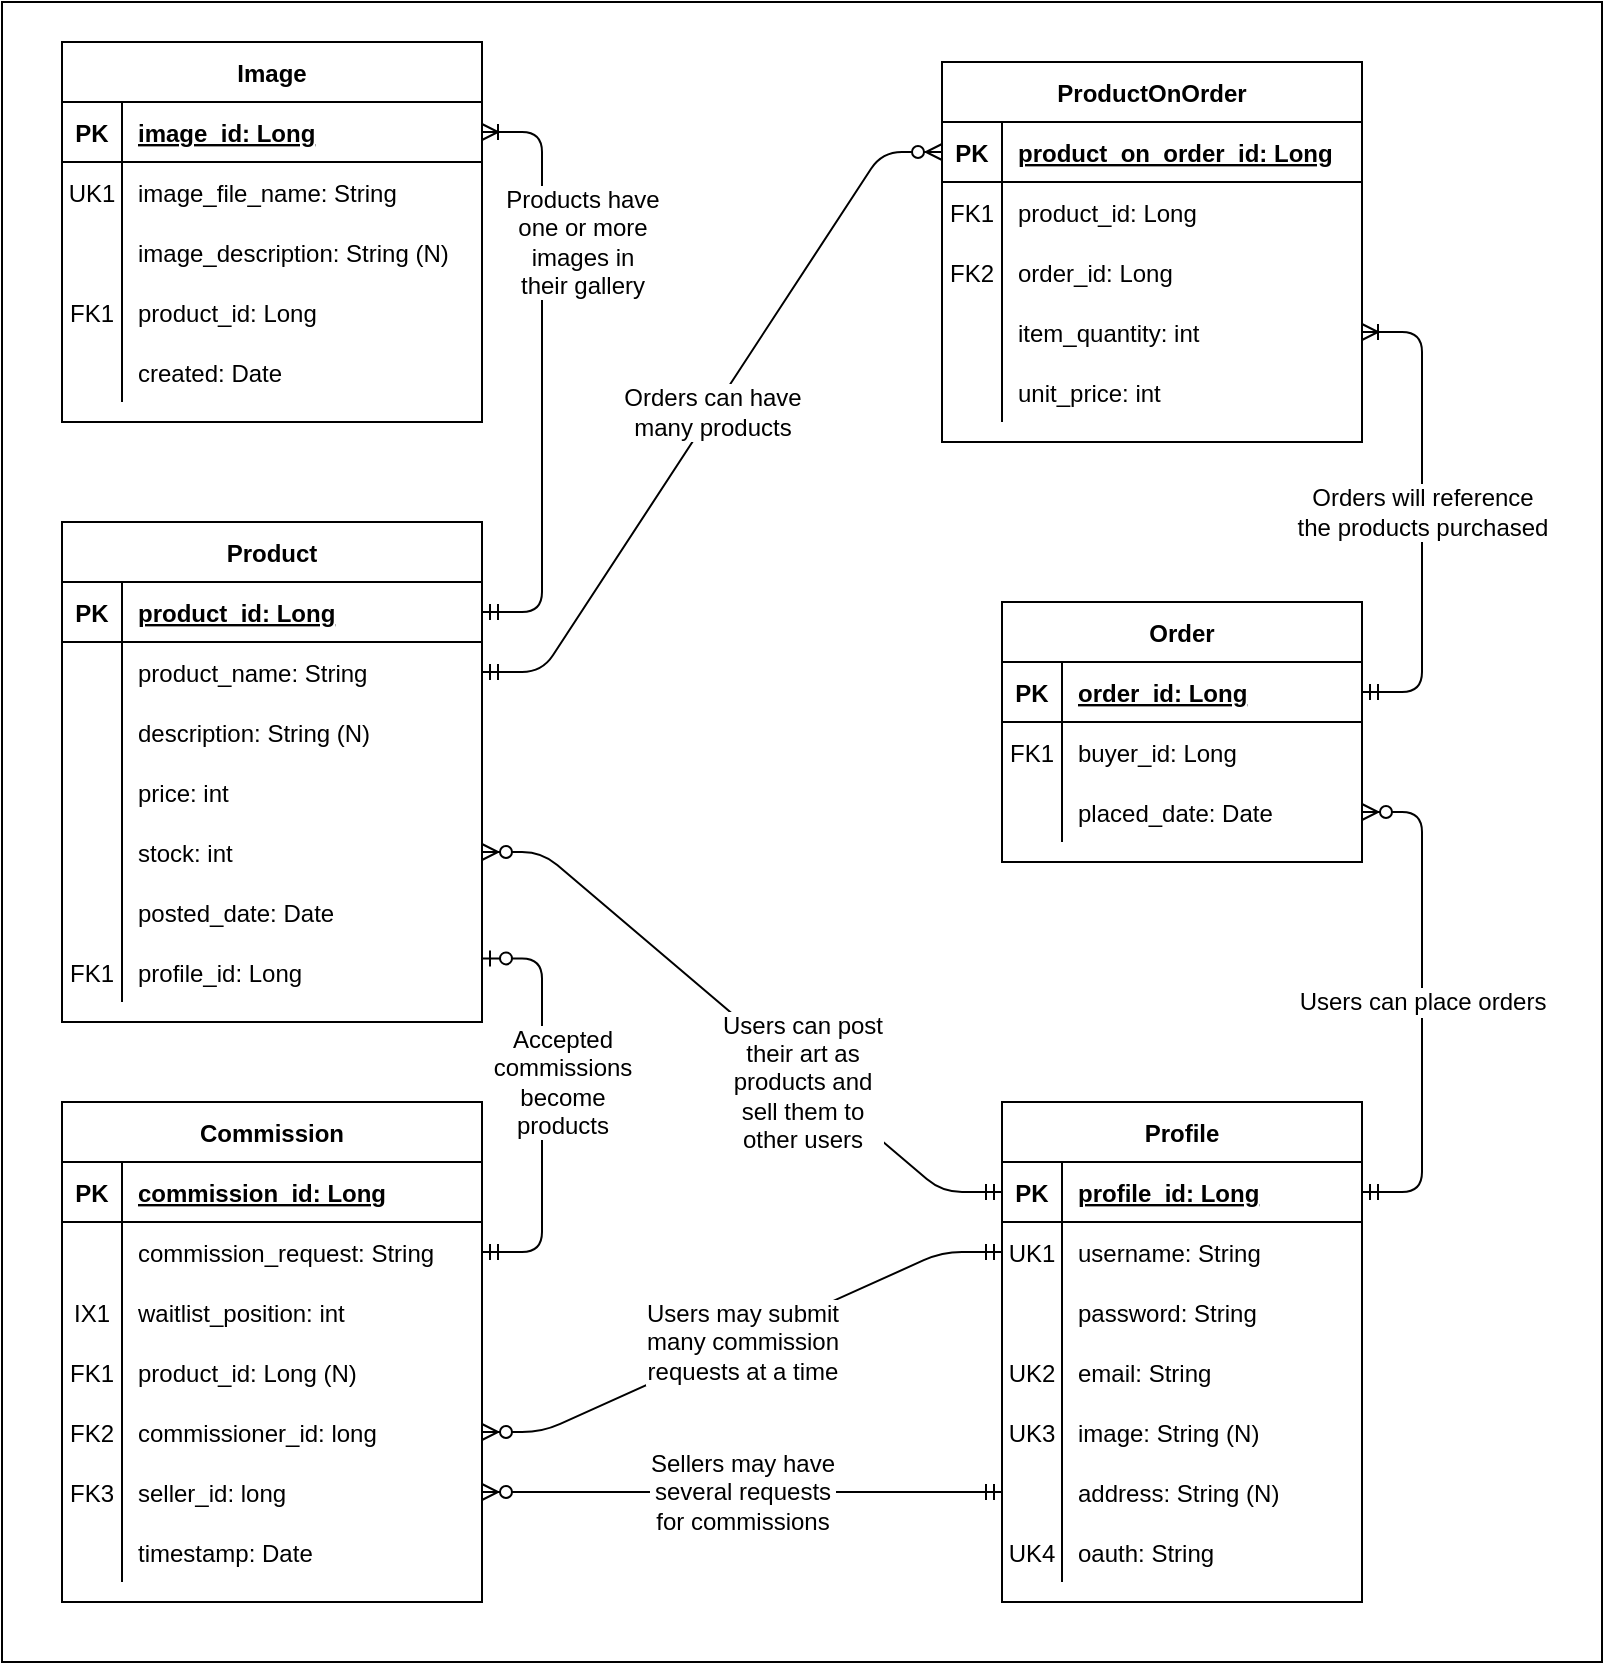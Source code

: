 <mxfile version="13.9.2" type="device"><diagram id="R2lEEEUBdFMjLlhIrx00" name="Page-1"><mxGraphModel dx="-278" dy="1862" grid="1" gridSize="10" guides="1" tooltips="1" connect="1" arrows="1" fold="1" page="1" pageScale="1" pageWidth="850" pageHeight="1100" math="0" shadow="0" extFonts="Permanent Marker^https://fonts.googleapis.com/css?family=Permanent+Marker"><root><mxCell id="0"/><mxCell id="1" parent="0"/><mxCell id="XeQUEniWbdZxxyKvt_oI-1" value="" style="rounded=0;whiteSpace=wrap;html=1;" parent="1" vertex="1"><mxGeometry x="2000" y="-40" width="800" height="830" as="geometry"/></mxCell><mxCell id="XeQUEniWbdZxxyKvt_oI-2" value="Users can place orders" style="edgeStyle=entityRelationEdgeStyle;fontSize=12;html=1;endArrow=ERzeroToMany;startArrow=ERmandOne;exitX=1;exitY=0.5;exitDx=0;exitDy=0;entryX=1;entryY=0.5;entryDx=0;entryDy=0;" parent="1" source="XeQUEniWbdZxxyKvt_oI-36" target="XeQUEniWbdZxxyKvt_oI-32" edge="1"><mxGeometry width="100" height="100" relative="1" as="geometry"><mxPoint x="2610" y="380" as="sourcePoint"/><mxPoint x="2560" y="395" as="targetPoint"/></mxGeometry></mxCell><mxCell id="XeQUEniWbdZxxyKvt_oI-3" value="Users can post&lt;br&gt;their art as&lt;br&gt;products and&lt;br&gt;sell them to&lt;br&gt;other users" style="edgeStyle=entityRelationEdgeStyle;fontSize=12;html=1;endArrow=ERzeroToMany;startArrow=ERmandOne;exitX=0;exitY=0.5;exitDx=0;exitDy=0;entryX=1;entryY=0.5;entryDx=0;entryDy=0;" parent="1" source="XeQUEniWbdZxxyKvt_oI-36" target="XeQUEniWbdZxxyKvt_oI-70" edge="1"><mxGeometry x="-0.262" y="3" width="100" height="100" relative="1" as="geometry"><mxPoint x="2450" y="530" as="sourcePoint"/><mxPoint x="2270" y="245" as="targetPoint"/><mxPoint as="offset"/></mxGeometry></mxCell><mxCell id="XeQUEniWbdZxxyKvt_oI-6" value="Orders will reference&lt;br&gt;the products purchased" style="edgeStyle=entityRelationEdgeStyle;fontSize=12;html=1;endArrow=ERoneToMany;entryX=1;entryY=0.5;entryDx=0;entryDy=0;exitX=1;exitY=0.5;exitDx=0;exitDy=0;startArrow=ERmandOne;startFill=0;" parent="1" source="XeQUEniWbdZxxyKvt_oI-26" target="XeQUEniWbdZxxyKvt_oI-19" edge="1"><mxGeometry width="100" height="100" relative="1" as="geometry"><mxPoint x="2720" y="115" as="sourcePoint"/><mxPoint x="2620" y="-95" as="targetPoint"/></mxGeometry></mxCell><mxCell id="XeQUEniWbdZxxyKvt_oI-7" value="Products have&lt;br&gt;one or more&lt;br&gt;images in&lt;br&gt;their gallery" style="edgeStyle=entityRelationEdgeStyle;fontSize=12;html=1;endArrow=ERoneToMany;startArrow=ERmandOne;exitX=1;exitY=0.5;exitDx=0;exitDy=0;entryX=1;entryY=0.5;entryDx=0;entryDy=0;" parent="1" source="XeQUEniWbdZxxyKvt_oI-58" target="XeQUEniWbdZxxyKvt_oI-99" edge="1"><mxGeometry x="0.433" y="-20" width="100" height="100" relative="1" as="geometry"><mxPoint x="2300" y="40" as="sourcePoint"/><mxPoint x="2400" y="-60" as="targetPoint"/><mxPoint as="offset"/></mxGeometry></mxCell><mxCell id="XeQUEniWbdZxxyKvt_oI-9" value="ProductOnOrder" style="shape=table;startSize=30;container=1;collapsible=1;childLayout=tableLayout;fixedRows=1;rowLines=0;fontStyle=1;align=center;resizeLast=1;" parent="1" vertex="1"><mxGeometry x="2470" y="-10" width="210" height="190" as="geometry"/></mxCell><mxCell id="XeQUEniWbdZxxyKvt_oI-10" value="" style="shape=partialRectangle;collapsible=0;dropTarget=0;pointerEvents=0;fillColor=none;top=0;left=0;bottom=1;right=0;points=[[0,0.5],[1,0.5]];portConstraint=eastwest;" parent="XeQUEniWbdZxxyKvt_oI-9" vertex="1"><mxGeometry y="30" width="210" height="30" as="geometry"/></mxCell><mxCell id="XeQUEniWbdZxxyKvt_oI-11" value="PK" style="shape=partialRectangle;connectable=0;fillColor=none;top=0;left=0;bottom=0;right=0;fontStyle=1;overflow=hidden;" parent="XeQUEniWbdZxxyKvt_oI-10" vertex="1"><mxGeometry width="30" height="30" as="geometry"/></mxCell><mxCell id="XeQUEniWbdZxxyKvt_oI-12" value="product_on_order_id: Long" style="shape=partialRectangle;connectable=0;fillColor=none;top=0;left=0;bottom=0;right=0;align=left;spacingLeft=6;fontStyle=5;overflow=hidden;" parent="XeQUEniWbdZxxyKvt_oI-10" vertex="1"><mxGeometry x="30" width="180" height="30" as="geometry"/></mxCell><mxCell id="XeQUEniWbdZxxyKvt_oI-13" value="" style="shape=partialRectangle;collapsible=0;dropTarget=0;pointerEvents=0;fillColor=none;top=0;left=0;bottom=0;right=0;points=[[0,0.5],[1,0.5]];portConstraint=eastwest;" parent="XeQUEniWbdZxxyKvt_oI-9" vertex="1"><mxGeometry y="60" width="210" height="30" as="geometry"/></mxCell><mxCell id="XeQUEniWbdZxxyKvt_oI-14" value="FK1" style="shape=partialRectangle;connectable=0;fillColor=none;top=0;left=0;bottom=0;right=0;editable=1;overflow=hidden;" parent="XeQUEniWbdZxxyKvt_oI-13" vertex="1"><mxGeometry width="30" height="30" as="geometry"/></mxCell><mxCell id="XeQUEniWbdZxxyKvt_oI-15" value="product_id: Long" style="shape=partialRectangle;connectable=0;fillColor=none;top=0;left=0;bottom=0;right=0;align=left;spacingLeft=6;overflow=hidden;" parent="XeQUEniWbdZxxyKvt_oI-13" vertex="1"><mxGeometry x="30" width="180" height="30" as="geometry"/></mxCell><mxCell id="XeQUEniWbdZxxyKvt_oI-16" value="" style="shape=partialRectangle;collapsible=0;dropTarget=0;pointerEvents=0;fillColor=none;top=0;left=0;bottom=0;right=0;points=[[0,0.5],[1,0.5]];portConstraint=eastwest;" parent="XeQUEniWbdZxxyKvt_oI-9" vertex="1"><mxGeometry y="90" width="210" height="30" as="geometry"/></mxCell><mxCell id="XeQUEniWbdZxxyKvt_oI-17" value="FK2" style="shape=partialRectangle;connectable=0;fillColor=none;top=0;left=0;bottom=0;right=0;editable=1;overflow=hidden;" parent="XeQUEniWbdZxxyKvt_oI-16" vertex="1"><mxGeometry width="30" height="30" as="geometry"/></mxCell><mxCell id="XeQUEniWbdZxxyKvt_oI-18" value="order_id: Long" style="shape=partialRectangle;connectable=0;fillColor=none;top=0;left=0;bottom=0;right=0;align=left;spacingLeft=6;overflow=hidden;" parent="XeQUEniWbdZxxyKvt_oI-16" vertex="1"><mxGeometry x="30" width="180" height="30" as="geometry"/></mxCell><mxCell id="XeQUEniWbdZxxyKvt_oI-19" value="" style="shape=partialRectangle;collapsible=0;dropTarget=0;pointerEvents=0;fillColor=none;top=0;left=0;bottom=0;right=0;points=[[0,0.5],[1,0.5]];portConstraint=eastwest;" parent="XeQUEniWbdZxxyKvt_oI-9" vertex="1"><mxGeometry y="120" width="210" height="30" as="geometry"/></mxCell><mxCell id="XeQUEniWbdZxxyKvt_oI-20" value="" style="shape=partialRectangle;connectable=0;fillColor=none;top=0;left=0;bottom=0;right=0;editable=1;overflow=hidden;" parent="XeQUEniWbdZxxyKvt_oI-19" vertex="1"><mxGeometry width="30" height="30" as="geometry"/></mxCell><mxCell id="XeQUEniWbdZxxyKvt_oI-21" value="item_quantity: int" style="shape=partialRectangle;connectable=0;fillColor=none;top=0;left=0;bottom=0;right=0;align=left;spacingLeft=6;overflow=hidden;" parent="XeQUEniWbdZxxyKvt_oI-19" vertex="1"><mxGeometry x="30" width="180" height="30" as="geometry"/></mxCell><mxCell id="XeQUEniWbdZxxyKvt_oI-22" value="" style="shape=partialRectangle;collapsible=0;dropTarget=0;pointerEvents=0;fillColor=none;top=0;left=0;bottom=0;right=0;points=[[0,0.5],[1,0.5]];portConstraint=eastwest;" parent="XeQUEniWbdZxxyKvt_oI-9" vertex="1"><mxGeometry y="150" width="210" height="30" as="geometry"/></mxCell><mxCell id="XeQUEniWbdZxxyKvt_oI-23" value="" style="shape=partialRectangle;connectable=0;fillColor=none;top=0;left=0;bottom=0;right=0;editable=1;overflow=hidden;" parent="XeQUEniWbdZxxyKvt_oI-22" vertex="1"><mxGeometry width="30" height="30" as="geometry"/></mxCell><mxCell id="XeQUEniWbdZxxyKvt_oI-24" value="unit_price: int" style="shape=partialRectangle;connectable=0;fillColor=none;top=0;left=0;bottom=0;right=0;align=left;spacingLeft=6;overflow=hidden;" parent="XeQUEniWbdZxxyKvt_oI-22" vertex="1"><mxGeometry x="30" width="180" height="30" as="geometry"/></mxCell><mxCell id="XeQUEniWbdZxxyKvt_oI-25" value="Order" style="shape=table;startSize=30;container=1;collapsible=1;childLayout=tableLayout;fixedRows=1;rowLines=0;fontStyle=1;align=center;resizeLast=1;" parent="1" vertex="1"><mxGeometry x="2500" y="260" width="180" height="130" as="geometry"/></mxCell><mxCell id="XeQUEniWbdZxxyKvt_oI-26" value="" style="shape=partialRectangle;collapsible=0;dropTarget=0;pointerEvents=0;fillColor=none;top=0;left=0;bottom=1;right=0;points=[[0,0.5],[1,0.5]];portConstraint=eastwest;" parent="XeQUEniWbdZxxyKvt_oI-25" vertex="1"><mxGeometry y="30" width="180" height="30" as="geometry"/></mxCell><mxCell id="XeQUEniWbdZxxyKvt_oI-27" value="PK" style="shape=partialRectangle;connectable=0;fillColor=none;top=0;left=0;bottom=0;right=0;fontStyle=1;overflow=hidden;" parent="XeQUEniWbdZxxyKvt_oI-26" vertex="1"><mxGeometry width="30" height="30" as="geometry"/></mxCell><mxCell id="XeQUEniWbdZxxyKvt_oI-28" value="order_id: Long" style="shape=partialRectangle;connectable=0;fillColor=none;top=0;left=0;bottom=0;right=0;align=left;spacingLeft=6;fontStyle=5;overflow=hidden;" parent="XeQUEniWbdZxxyKvt_oI-26" vertex="1"><mxGeometry x="30" width="150" height="30" as="geometry"/></mxCell><mxCell id="XeQUEniWbdZxxyKvt_oI-29" value="" style="shape=partialRectangle;collapsible=0;dropTarget=0;pointerEvents=0;fillColor=none;top=0;left=0;bottom=0;right=0;points=[[0,0.5],[1,0.5]];portConstraint=eastwest;" parent="XeQUEniWbdZxxyKvt_oI-25" vertex="1"><mxGeometry y="60" width="180" height="30" as="geometry"/></mxCell><mxCell id="XeQUEniWbdZxxyKvt_oI-30" value="FK1" style="shape=partialRectangle;connectable=0;fillColor=none;top=0;left=0;bottom=0;right=0;editable=1;overflow=hidden;" parent="XeQUEniWbdZxxyKvt_oI-29" vertex="1"><mxGeometry width="30" height="30" as="geometry"/></mxCell><mxCell id="XeQUEniWbdZxxyKvt_oI-31" value="buyer_id: Long" style="shape=partialRectangle;connectable=0;fillColor=none;top=0;left=0;bottom=0;right=0;align=left;spacingLeft=6;overflow=hidden;" parent="XeQUEniWbdZxxyKvt_oI-29" vertex="1"><mxGeometry x="30" width="150" height="30" as="geometry"/></mxCell><mxCell id="XeQUEniWbdZxxyKvt_oI-32" value="" style="shape=partialRectangle;collapsible=0;dropTarget=0;pointerEvents=0;fillColor=none;top=0;left=0;bottom=0;right=0;points=[[0,0.5],[1,0.5]];portConstraint=eastwest;" parent="XeQUEniWbdZxxyKvt_oI-25" vertex="1"><mxGeometry y="90" width="180" height="30" as="geometry"/></mxCell><mxCell id="XeQUEniWbdZxxyKvt_oI-33" value="" style="shape=partialRectangle;connectable=0;fillColor=none;top=0;left=0;bottom=0;right=0;editable=1;overflow=hidden;" parent="XeQUEniWbdZxxyKvt_oI-32" vertex="1"><mxGeometry width="30" height="30" as="geometry"/></mxCell><mxCell id="XeQUEniWbdZxxyKvt_oI-34" value="placed_date: Date" style="shape=partialRectangle;connectable=0;fillColor=none;top=0;left=0;bottom=0;right=0;align=left;spacingLeft=6;overflow=hidden;" parent="XeQUEniWbdZxxyKvt_oI-32" vertex="1"><mxGeometry x="30" width="150" height="30" as="geometry"/></mxCell><mxCell id="XeQUEniWbdZxxyKvt_oI-35" value="Profile" style="shape=table;startSize=30;container=1;collapsible=1;childLayout=tableLayout;fixedRows=1;rowLines=0;fontStyle=1;align=center;resizeLast=1;" parent="1" vertex="1"><mxGeometry x="2500" y="510" width="180" height="250" as="geometry"/></mxCell><mxCell id="XeQUEniWbdZxxyKvt_oI-36" value="" style="shape=partialRectangle;collapsible=0;dropTarget=0;pointerEvents=0;fillColor=none;top=0;left=0;bottom=1;right=0;points=[[0,0.5],[1,0.5]];portConstraint=eastwest;" parent="XeQUEniWbdZxxyKvt_oI-35" vertex="1"><mxGeometry y="30" width="180" height="30" as="geometry"/></mxCell><mxCell id="XeQUEniWbdZxxyKvt_oI-37" value="PK" style="shape=partialRectangle;connectable=0;fillColor=none;top=0;left=0;bottom=0;right=0;fontStyle=1;overflow=hidden;" parent="XeQUEniWbdZxxyKvt_oI-36" vertex="1"><mxGeometry width="30" height="30" as="geometry"/></mxCell><mxCell id="XeQUEniWbdZxxyKvt_oI-38" value="profile_id: Long" style="shape=partialRectangle;connectable=0;fillColor=none;top=0;left=0;bottom=0;right=0;align=left;spacingLeft=6;fontStyle=5;overflow=hidden;" parent="XeQUEniWbdZxxyKvt_oI-36" vertex="1"><mxGeometry x="30" width="150" height="30" as="geometry"/></mxCell><mxCell id="XeQUEniWbdZxxyKvt_oI-39" value="" style="shape=partialRectangle;collapsible=0;dropTarget=0;pointerEvents=0;fillColor=none;top=0;left=0;bottom=0;right=0;points=[[0,0.5],[1,0.5]];portConstraint=eastwest;" parent="XeQUEniWbdZxxyKvt_oI-35" vertex="1"><mxGeometry y="60" width="180" height="30" as="geometry"/></mxCell><mxCell id="XeQUEniWbdZxxyKvt_oI-40" value="UK1" style="shape=partialRectangle;connectable=0;fillColor=none;top=0;left=0;bottom=0;right=0;editable=1;overflow=hidden;" parent="XeQUEniWbdZxxyKvt_oI-39" vertex="1"><mxGeometry width="30" height="30" as="geometry"/></mxCell><mxCell id="XeQUEniWbdZxxyKvt_oI-41" value="username: String" style="shape=partialRectangle;connectable=0;fillColor=none;top=0;left=0;bottom=0;right=0;align=left;spacingLeft=6;overflow=hidden;" parent="XeQUEniWbdZxxyKvt_oI-39" vertex="1"><mxGeometry x="30" width="150" height="30" as="geometry"/></mxCell><mxCell id="XeQUEniWbdZxxyKvt_oI-42" value="" style="shape=partialRectangle;collapsible=0;dropTarget=0;pointerEvents=0;fillColor=none;top=0;left=0;bottom=0;right=0;points=[[0,0.5],[1,0.5]];portConstraint=eastwest;" parent="XeQUEniWbdZxxyKvt_oI-35" vertex="1"><mxGeometry y="90" width="180" height="30" as="geometry"/></mxCell><mxCell id="XeQUEniWbdZxxyKvt_oI-43" value="" style="shape=partialRectangle;connectable=0;fillColor=none;top=0;left=0;bottom=0;right=0;editable=1;overflow=hidden;" parent="XeQUEniWbdZxxyKvt_oI-42" vertex="1"><mxGeometry width="30" height="30" as="geometry"/></mxCell><mxCell id="XeQUEniWbdZxxyKvt_oI-44" value="password: String" style="shape=partialRectangle;connectable=0;fillColor=none;top=0;left=0;bottom=0;right=0;align=left;spacingLeft=6;overflow=hidden;" parent="XeQUEniWbdZxxyKvt_oI-42" vertex="1"><mxGeometry x="30" width="150" height="30" as="geometry"/></mxCell><mxCell id="XeQUEniWbdZxxyKvt_oI-45" value="" style="shape=partialRectangle;collapsible=0;dropTarget=0;pointerEvents=0;fillColor=none;top=0;left=0;bottom=0;right=0;points=[[0,0.5],[1,0.5]];portConstraint=eastwest;" parent="XeQUEniWbdZxxyKvt_oI-35" vertex="1"><mxGeometry y="120" width="180" height="30" as="geometry"/></mxCell><mxCell id="XeQUEniWbdZxxyKvt_oI-46" value="UK2" style="shape=partialRectangle;connectable=0;fillColor=none;top=0;left=0;bottom=0;right=0;editable=1;overflow=hidden;" parent="XeQUEniWbdZxxyKvt_oI-45" vertex="1"><mxGeometry width="30" height="30" as="geometry"/></mxCell><mxCell id="XeQUEniWbdZxxyKvt_oI-47" value="email: String" style="shape=partialRectangle;connectable=0;fillColor=none;top=0;left=0;bottom=0;right=0;align=left;spacingLeft=6;overflow=hidden;" parent="XeQUEniWbdZxxyKvt_oI-45" vertex="1"><mxGeometry x="30" width="150" height="30" as="geometry"/></mxCell><mxCell id="XeQUEniWbdZxxyKvt_oI-48" value="" style="shape=partialRectangle;collapsible=0;dropTarget=0;pointerEvents=0;fillColor=none;top=0;left=0;bottom=0;right=0;points=[[0,0.5],[1,0.5]];portConstraint=eastwest;" parent="XeQUEniWbdZxxyKvt_oI-35" vertex="1"><mxGeometry y="150" width="180" height="30" as="geometry"/></mxCell><mxCell id="XeQUEniWbdZxxyKvt_oI-49" value="UK3" style="shape=partialRectangle;connectable=0;fillColor=none;top=0;left=0;bottom=0;right=0;editable=1;overflow=hidden;" parent="XeQUEniWbdZxxyKvt_oI-48" vertex="1"><mxGeometry width="30" height="30" as="geometry"/></mxCell><mxCell id="XeQUEniWbdZxxyKvt_oI-50" value="image: String (N)" style="shape=partialRectangle;connectable=0;fillColor=none;top=0;left=0;bottom=0;right=0;align=left;spacingLeft=6;overflow=hidden;" parent="XeQUEniWbdZxxyKvt_oI-48" vertex="1"><mxGeometry x="30" width="150" height="30" as="geometry"/></mxCell><mxCell id="XeQUEniWbdZxxyKvt_oI-51" value="" style="shape=partialRectangle;collapsible=0;dropTarget=0;pointerEvents=0;fillColor=none;top=0;left=0;bottom=0;right=0;points=[[0,0.5],[1,0.5]];portConstraint=eastwest;" parent="XeQUEniWbdZxxyKvt_oI-35" vertex="1"><mxGeometry y="180" width="180" height="30" as="geometry"/></mxCell><mxCell id="XeQUEniWbdZxxyKvt_oI-52" value="" style="shape=partialRectangle;connectable=0;fillColor=none;top=0;left=0;bottom=0;right=0;editable=1;overflow=hidden;" parent="XeQUEniWbdZxxyKvt_oI-51" vertex="1"><mxGeometry width="30" height="30" as="geometry"/></mxCell><mxCell id="XeQUEniWbdZxxyKvt_oI-53" value="address: String (N)" style="shape=partialRectangle;connectable=0;fillColor=none;top=0;left=0;bottom=0;right=0;align=left;spacingLeft=6;overflow=hidden;" parent="XeQUEniWbdZxxyKvt_oI-51" vertex="1"><mxGeometry x="30" width="150" height="30" as="geometry"/></mxCell><mxCell id="XeQUEniWbdZxxyKvt_oI-54" value="" style="shape=partialRectangle;collapsible=0;dropTarget=0;pointerEvents=0;fillColor=none;top=0;left=0;bottom=0;right=0;points=[[0,0.5],[1,0.5]];portConstraint=eastwest;" parent="XeQUEniWbdZxxyKvt_oI-35" vertex="1"><mxGeometry y="210" width="180" height="30" as="geometry"/></mxCell><mxCell id="XeQUEniWbdZxxyKvt_oI-55" value="UK4" style="shape=partialRectangle;connectable=0;fillColor=none;top=0;left=0;bottom=0;right=0;editable=1;overflow=hidden;" parent="XeQUEniWbdZxxyKvt_oI-54" vertex="1"><mxGeometry width="30" height="30" as="geometry"/></mxCell><mxCell id="XeQUEniWbdZxxyKvt_oI-56" value="oauth: String" style="shape=partialRectangle;connectable=0;fillColor=none;top=0;left=0;bottom=0;right=0;align=left;spacingLeft=6;overflow=hidden;" parent="XeQUEniWbdZxxyKvt_oI-54" vertex="1"><mxGeometry x="30" width="150" height="30" as="geometry"/></mxCell><mxCell id="XeQUEniWbdZxxyKvt_oI-57" value="Product" style="shape=table;startSize=30;container=1;collapsible=1;childLayout=tableLayout;fixedRows=1;rowLines=0;fontStyle=1;align=center;resizeLast=1;" parent="1" vertex="1"><mxGeometry x="2030" y="220" width="210" height="250" as="geometry"/></mxCell><mxCell id="XeQUEniWbdZxxyKvt_oI-58" value="" style="shape=partialRectangle;collapsible=0;dropTarget=0;pointerEvents=0;fillColor=none;top=0;left=0;bottom=1;right=0;points=[[0,0.5],[1,0.5]];portConstraint=eastwest;" parent="XeQUEniWbdZxxyKvt_oI-57" vertex="1"><mxGeometry y="30" width="210" height="30" as="geometry"/></mxCell><mxCell id="XeQUEniWbdZxxyKvt_oI-59" value="PK" style="shape=partialRectangle;connectable=0;fillColor=none;top=0;left=0;bottom=0;right=0;fontStyle=1;overflow=hidden;" parent="XeQUEniWbdZxxyKvt_oI-58" vertex="1"><mxGeometry width="30" height="30" as="geometry"/></mxCell><mxCell id="XeQUEniWbdZxxyKvt_oI-60" value="product_id: Long" style="shape=partialRectangle;connectable=0;fillColor=none;top=0;left=0;bottom=0;right=0;align=left;spacingLeft=6;fontStyle=5;overflow=hidden;" parent="XeQUEniWbdZxxyKvt_oI-58" vertex="1"><mxGeometry x="30" width="180" height="30" as="geometry"/></mxCell><mxCell id="XeQUEniWbdZxxyKvt_oI-61" value="" style="shape=partialRectangle;collapsible=0;dropTarget=0;pointerEvents=0;fillColor=none;top=0;left=0;bottom=0;right=0;points=[[0,0.5],[1,0.5]];portConstraint=eastwest;" parent="XeQUEniWbdZxxyKvt_oI-57" vertex="1"><mxGeometry y="60" width="210" height="30" as="geometry"/></mxCell><mxCell id="XeQUEniWbdZxxyKvt_oI-62" value="" style="shape=partialRectangle;connectable=0;fillColor=none;top=0;left=0;bottom=0;right=0;editable=1;overflow=hidden;" parent="XeQUEniWbdZxxyKvt_oI-61" vertex="1"><mxGeometry width="30" height="30" as="geometry"/></mxCell><mxCell id="XeQUEniWbdZxxyKvt_oI-63" value="product_name: String" style="shape=partialRectangle;connectable=0;fillColor=none;top=0;left=0;bottom=0;right=0;align=left;spacingLeft=6;overflow=hidden;" parent="XeQUEniWbdZxxyKvt_oI-61" vertex="1"><mxGeometry x="30" width="180" height="30" as="geometry"/></mxCell><mxCell id="XeQUEniWbdZxxyKvt_oI-64" value="" style="shape=partialRectangle;collapsible=0;dropTarget=0;pointerEvents=0;fillColor=none;top=0;left=0;bottom=0;right=0;points=[[0,0.5],[1,0.5]];portConstraint=eastwest;" parent="XeQUEniWbdZxxyKvt_oI-57" vertex="1"><mxGeometry y="90" width="210" height="30" as="geometry"/></mxCell><mxCell id="XeQUEniWbdZxxyKvt_oI-65" value="" style="shape=partialRectangle;connectable=0;fillColor=none;top=0;left=0;bottom=0;right=0;editable=1;overflow=hidden;" parent="XeQUEniWbdZxxyKvt_oI-64" vertex="1"><mxGeometry width="30" height="30" as="geometry"/></mxCell><mxCell id="XeQUEniWbdZxxyKvt_oI-66" value="description: String (N)" style="shape=partialRectangle;connectable=0;fillColor=none;top=0;left=0;bottom=0;right=0;align=left;spacingLeft=6;overflow=hidden;" parent="XeQUEniWbdZxxyKvt_oI-64" vertex="1"><mxGeometry x="30" width="180" height="30" as="geometry"/></mxCell><mxCell id="XeQUEniWbdZxxyKvt_oI-67" value="" style="shape=partialRectangle;collapsible=0;dropTarget=0;pointerEvents=0;fillColor=none;top=0;left=0;bottom=0;right=0;points=[[0,0.5],[1,0.5]];portConstraint=eastwest;" parent="XeQUEniWbdZxxyKvt_oI-57" vertex="1"><mxGeometry y="120" width="210" height="30" as="geometry"/></mxCell><mxCell id="XeQUEniWbdZxxyKvt_oI-68" value="" style="shape=partialRectangle;connectable=0;fillColor=none;top=0;left=0;bottom=0;right=0;editable=1;overflow=hidden;" parent="XeQUEniWbdZxxyKvt_oI-67" vertex="1"><mxGeometry width="30" height="30" as="geometry"/></mxCell><mxCell id="XeQUEniWbdZxxyKvt_oI-69" value="price: int" style="shape=partialRectangle;connectable=0;fillColor=none;top=0;left=0;bottom=0;right=0;align=left;spacingLeft=6;overflow=hidden;" parent="XeQUEniWbdZxxyKvt_oI-67" vertex="1"><mxGeometry x="30" width="180" height="30" as="geometry"/></mxCell><mxCell id="XeQUEniWbdZxxyKvt_oI-70" value="" style="shape=partialRectangle;collapsible=0;dropTarget=0;pointerEvents=0;fillColor=none;top=0;left=0;bottom=0;right=0;points=[[0,0.5],[1,0.5]];portConstraint=eastwest;" parent="XeQUEniWbdZxxyKvt_oI-57" vertex="1"><mxGeometry y="150" width="210" height="30" as="geometry"/></mxCell><mxCell id="XeQUEniWbdZxxyKvt_oI-71" value="" style="shape=partialRectangle;connectable=0;fillColor=none;top=0;left=0;bottom=0;right=0;editable=1;overflow=hidden;" parent="XeQUEniWbdZxxyKvt_oI-70" vertex="1"><mxGeometry width="30" height="30" as="geometry"/></mxCell><mxCell id="XeQUEniWbdZxxyKvt_oI-72" value="stock: int" style="shape=partialRectangle;connectable=0;fillColor=none;top=0;left=0;bottom=0;right=0;align=left;spacingLeft=6;overflow=hidden;" parent="XeQUEniWbdZxxyKvt_oI-70" vertex="1"><mxGeometry x="30" width="180" height="30" as="geometry"/></mxCell><mxCell id="XeQUEniWbdZxxyKvt_oI-73" value="" style="shape=partialRectangle;collapsible=0;dropTarget=0;pointerEvents=0;fillColor=none;top=0;left=0;bottom=0;right=0;points=[[0,0.5],[1,0.5]];portConstraint=eastwest;" parent="XeQUEniWbdZxxyKvt_oI-57" vertex="1"><mxGeometry y="180" width="210" height="30" as="geometry"/></mxCell><mxCell id="XeQUEniWbdZxxyKvt_oI-74" value="" style="shape=partialRectangle;connectable=0;fillColor=none;top=0;left=0;bottom=0;right=0;editable=1;overflow=hidden;" parent="XeQUEniWbdZxxyKvt_oI-73" vertex="1"><mxGeometry width="30" height="30" as="geometry"/></mxCell><mxCell id="XeQUEniWbdZxxyKvt_oI-75" value="posted_date: Date" style="shape=partialRectangle;connectable=0;fillColor=none;top=0;left=0;bottom=0;right=0;align=left;spacingLeft=6;overflow=hidden;" parent="XeQUEniWbdZxxyKvt_oI-73" vertex="1"><mxGeometry x="30" width="180" height="30" as="geometry"/></mxCell><mxCell id="XeQUEniWbdZxxyKvt_oI-76" value="" style="shape=partialRectangle;collapsible=0;dropTarget=0;pointerEvents=0;fillColor=none;top=0;left=0;bottom=0;right=0;points=[[0,0.5],[1,0.5]];portConstraint=eastwest;" parent="XeQUEniWbdZxxyKvt_oI-57" vertex="1"><mxGeometry y="210" width="210" height="30" as="geometry"/></mxCell><mxCell id="XeQUEniWbdZxxyKvt_oI-77" value="FK1" style="shape=partialRectangle;connectable=0;fillColor=none;top=0;left=0;bottom=0;right=0;editable=1;overflow=hidden;" parent="XeQUEniWbdZxxyKvt_oI-76" vertex="1"><mxGeometry width="30" height="30" as="geometry"/></mxCell><mxCell id="XeQUEniWbdZxxyKvt_oI-78" value="profile_id: Long" style="shape=partialRectangle;connectable=0;fillColor=none;top=0;left=0;bottom=0;right=0;align=left;spacingLeft=6;overflow=hidden;" parent="XeQUEniWbdZxxyKvt_oI-76" vertex="1"><mxGeometry x="30" width="180" height="30" as="geometry"/></mxCell><mxCell id="XeQUEniWbdZxxyKvt_oI-79" value="Commission" style="shape=table;startSize=30;container=1;collapsible=1;childLayout=tableLayout;fixedRows=1;rowLines=0;fontStyle=1;align=center;resizeLast=1;" parent="1" vertex="1"><mxGeometry x="2030" y="510" width="210" height="250" as="geometry"/></mxCell><mxCell id="XeQUEniWbdZxxyKvt_oI-80" value="" style="shape=partialRectangle;collapsible=0;dropTarget=0;pointerEvents=0;fillColor=none;top=0;left=0;bottom=1;right=0;points=[[0,0.5],[1,0.5]];portConstraint=eastwest;" parent="XeQUEniWbdZxxyKvt_oI-79" vertex="1"><mxGeometry y="30" width="210" height="30" as="geometry"/></mxCell><mxCell id="XeQUEniWbdZxxyKvt_oI-81" value="PK" style="shape=partialRectangle;connectable=0;fillColor=none;top=0;left=0;bottom=0;right=0;fontStyle=1;overflow=hidden;" parent="XeQUEniWbdZxxyKvt_oI-80" vertex="1"><mxGeometry width="30" height="30" as="geometry"/></mxCell><mxCell id="XeQUEniWbdZxxyKvt_oI-82" value="commission_id: Long" style="shape=partialRectangle;connectable=0;fillColor=none;top=0;left=0;bottom=0;right=0;align=left;spacingLeft=6;fontStyle=5;overflow=hidden;" parent="XeQUEniWbdZxxyKvt_oI-80" vertex="1"><mxGeometry x="30" width="180" height="30" as="geometry"/></mxCell><mxCell id="XeQUEniWbdZxxyKvt_oI-83" value="" style="shape=partialRectangle;collapsible=0;dropTarget=0;pointerEvents=0;fillColor=none;top=0;left=0;bottom=0;right=0;points=[[0,0.5],[1,0.5]];portConstraint=eastwest;" parent="XeQUEniWbdZxxyKvt_oI-79" vertex="1"><mxGeometry y="60" width="210" height="30" as="geometry"/></mxCell><mxCell id="XeQUEniWbdZxxyKvt_oI-84" value="" style="shape=partialRectangle;connectable=0;fillColor=none;top=0;left=0;bottom=0;right=0;editable=1;overflow=hidden;" parent="XeQUEniWbdZxxyKvt_oI-83" vertex="1"><mxGeometry width="30" height="30" as="geometry"/></mxCell><mxCell id="XeQUEniWbdZxxyKvt_oI-85" value="commission_request: String" style="shape=partialRectangle;connectable=0;fillColor=none;top=0;left=0;bottom=0;right=0;align=left;spacingLeft=6;overflow=hidden;" parent="XeQUEniWbdZxxyKvt_oI-83" vertex="1"><mxGeometry x="30" width="180" height="30" as="geometry"/></mxCell><mxCell id="XeQUEniWbdZxxyKvt_oI-86" value="" style="shape=partialRectangle;collapsible=0;dropTarget=0;pointerEvents=0;fillColor=none;top=0;left=0;bottom=0;right=0;points=[[0,0.5],[1,0.5]];portConstraint=eastwest;" parent="XeQUEniWbdZxxyKvt_oI-79" vertex="1"><mxGeometry y="90" width="210" height="30" as="geometry"/></mxCell><mxCell id="XeQUEniWbdZxxyKvt_oI-87" value="IX1" style="shape=partialRectangle;connectable=0;fillColor=none;top=0;left=0;bottom=0;right=0;editable=1;overflow=hidden;" parent="XeQUEniWbdZxxyKvt_oI-86" vertex="1"><mxGeometry width="30" height="30" as="geometry"/></mxCell><mxCell id="XeQUEniWbdZxxyKvt_oI-88" value="waitlist_position: int" style="shape=partialRectangle;connectable=0;fillColor=none;top=0;left=0;bottom=0;right=0;align=left;spacingLeft=6;overflow=hidden;" parent="XeQUEniWbdZxxyKvt_oI-86" vertex="1"><mxGeometry x="30" width="180" height="30" as="geometry"/></mxCell><mxCell id="XeQUEniWbdZxxyKvt_oI-89" value="" style="shape=partialRectangle;collapsible=0;dropTarget=0;pointerEvents=0;fillColor=none;top=0;left=0;bottom=0;right=0;points=[[0,0.5],[1,0.5]];portConstraint=eastwest;" parent="XeQUEniWbdZxxyKvt_oI-79" vertex="1"><mxGeometry y="120" width="210" height="30" as="geometry"/></mxCell><mxCell id="XeQUEniWbdZxxyKvt_oI-90" value="FK1" style="shape=partialRectangle;connectable=0;fillColor=none;top=0;left=0;bottom=0;right=0;editable=1;overflow=hidden;" parent="XeQUEniWbdZxxyKvt_oI-89" vertex="1"><mxGeometry width="30" height="30" as="geometry"/></mxCell><mxCell id="XeQUEniWbdZxxyKvt_oI-91" value="product_id: Long (N)" style="shape=partialRectangle;connectable=0;fillColor=none;top=0;left=0;bottom=0;right=0;align=left;spacingLeft=6;overflow=hidden;" parent="XeQUEniWbdZxxyKvt_oI-89" vertex="1"><mxGeometry x="30" width="180" height="30" as="geometry"/></mxCell><mxCell id="XeQUEniWbdZxxyKvt_oI-92" value="" style="shape=partialRectangle;collapsible=0;dropTarget=0;pointerEvents=0;fillColor=none;top=0;left=0;bottom=0;right=0;points=[[0,0.5],[1,0.5]];portConstraint=eastwest;" parent="XeQUEniWbdZxxyKvt_oI-79" vertex="1"><mxGeometry y="150" width="210" height="30" as="geometry"/></mxCell><mxCell id="XeQUEniWbdZxxyKvt_oI-93" value="FK2" style="shape=partialRectangle;connectable=0;fillColor=none;top=0;left=0;bottom=0;right=0;editable=1;overflow=hidden;" parent="XeQUEniWbdZxxyKvt_oI-92" vertex="1"><mxGeometry width="30" height="30" as="geometry"/></mxCell><mxCell id="XeQUEniWbdZxxyKvt_oI-94" value="commissioner_id: long" style="shape=partialRectangle;connectable=0;fillColor=none;top=0;left=0;bottom=0;right=0;align=left;spacingLeft=6;overflow=hidden;" parent="XeQUEniWbdZxxyKvt_oI-92" vertex="1"><mxGeometry x="30" width="180" height="30" as="geometry"/></mxCell><mxCell id="XeQUEniWbdZxxyKvt_oI-114" value="" style="shape=partialRectangle;collapsible=0;dropTarget=0;pointerEvents=0;fillColor=none;top=0;left=0;bottom=0;right=0;points=[[0,0.5],[1,0.5]];portConstraint=eastwest;" parent="XeQUEniWbdZxxyKvt_oI-79" vertex="1"><mxGeometry y="180" width="210" height="30" as="geometry"/></mxCell><mxCell id="XeQUEniWbdZxxyKvt_oI-115" value="FK3" style="shape=partialRectangle;connectable=0;fillColor=none;top=0;left=0;bottom=0;right=0;editable=1;overflow=hidden;" parent="XeQUEniWbdZxxyKvt_oI-114" vertex="1"><mxGeometry width="30" height="30" as="geometry"/></mxCell><mxCell id="XeQUEniWbdZxxyKvt_oI-116" value="seller_id: long" style="shape=partialRectangle;connectable=0;fillColor=none;top=0;left=0;bottom=0;right=0;align=left;spacingLeft=6;overflow=hidden;" parent="XeQUEniWbdZxxyKvt_oI-114" vertex="1"><mxGeometry x="30" width="180" height="30" as="geometry"/></mxCell><mxCell id="XeQUEniWbdZxxyKvt_oI-95" value="" style="shape=partialRectangle;collapsible=0;dropTarget=0;pointerEvents=0;fillColor=none;top=0;left=0;bottom=0;right=0;points=[[0,0.5],[1,0.5]];portConstraint=eastwest;" parent="XeQUEniWbdZxxyKvt_oI-79" vertex="1"><mxGeometry y="210" width="210" height="30" as="geometry"/></mxCell><mxCell id="XeQUEniWbdZxxyKvt_oI-96" value="" style="shape=partialRectangle;connectable=0;fillColor=none;top=0;left=0;bottom=0;right=0;editable=1;overflow=hidden;" parent="XeQUEniWbdZxxyKvt_oI-95" vertex="1"><mxGeometry width="30" height="30" as="geometry"/></mxCell><mxCell id="XeQUEniWbdZxxyKvt_oI-97" value="timestamp: Date" style="shape=partialRectangle;connectable=0;fillColor=none;top=0;left=0;bottom=0;right=0;align=left;spacingLeft=6;overflow=hidden;" parent="XeQUEniWbdZxxyKvt_oI-95" vertex="1"><mxGeometry x="30" width="180" height="30" as="geometry"/></mxCell><mxCell id="XeQUEniWbdZxxyKvt_oI-98" value="Image" style="shape=table;startSize=30;container=1;collapsible=1;childLayout=tableLayout;fixedRows=1;rowLines=0;fontStyle=1;align=center;resizeLast=1;" parent="1" vertex="1"><mxGeometry x="2030" y="-20" width="210" height="190" as="geometry"/></mxCell><mxCell id="XeQUEniWbdZxxyKvt_oI-99" value="" style="shape=partialRectangle;collapsible=0;dropTarget=0;pointerEvents=0;fillColor=none;top=0;left=0;bottom=1;right=0;points=[[0,0.5],[1,0.5]];portConstraint=eastwest;" parent="XeQUEniWbdZxxyKvt_oI-98" vertex="1"><mxGeometry y="30" width="210" height="30" as="geometry"/></mxCell><mxCell id="XeQUEniWbdZxxyKvt_oI-100" value="PK" style="shape=partialRectangle;connectable=0;fillColor=none;top=0;left=0;bottom=0;right=0;fontStyle=1;overflow=hidden;" parent="XeQUEniWbdZxxyKvt_oI-99" vertex="1"><mxGeometry width="30" height="30" as="geometry"/></mxCell><mxCell id="XeQUEniWbdZxxyKvt_oI-101" value="image_id: Long" style="shape=partialRectangle;connectable=0;fillColor=none;top=0;left=0;bottom=0;right=0;align=left;spacingLeft=6;fontStyle=5;overflow=hidden;" parent="XeQUEniWbdZxxyKvt_oI-99" vertex="1"><mxGeometry x="30" width="180" height="30" as="geometry"/></mxCell><mxCell id="XeQUEniWbdZxxyKvt_oI-102" value="" style="shape=partialRectangle;collapsible=0;dropTarget=0;pointerEvents=0;fillColor=none;top=0;left=0;bottom=0;right=0;points=[[0,0.5],[1,0.5]];portConstraint=eastwest;" parent="XeQUEniWbdZxxyKvt_oI-98" vertex="1"><mxGeometry y="60" width="210" height="30" as="geometry"/></mxCell><mxCell id="XeQUEniWbdZxxyKvt_oI-103" value="UK1" style="shape=partialRectangle;connectable=0;fillColor=none;top=0;left=0;bottom=0;right=0;editable=1;overflow=hidden;" parent="XeQUEniWbdZxxyKvt_oI-102" vertex="1"><mxGeometry width="30" height="30" as="geometry"/></mxCell><mxCell id="XeQUEniWbdZxxyKvt_oI-104" value="image_file_name: String" style="shape=partialRectangle;connectable=0;fillColor=none;top=0;left=0;bottom=0;right=0;align=left;spacingLeft=6;overflow=hidden;" parent="XeQUEniWbdZxxyKvt_oI-102" vertex="1"><mxGeometry x="30" width="180" height="30" as="geometry"/></mxCell><mxCell id="XeQUEniWbdZxxyKvt_oI-105" value="" style="shape=partialRectangle;collapsible=0;dropTarget=0;pointerEvents=0;fillColor=none;top=0;left=0;bottom=0;right=0;points=[[0,0.5],[1,0.5]];portConstraint=eastwest;" parent="XeQUEniWbdZxxyKvt_oI-98" vertex="1"><mxGeometry y="90" width="210" height="30" as="geometry"/></mxCell><mxCell id="XeQUEniWbdZxxyKvt_oI-106" value="" style="shape=partialRectangle;connectable=0;fillColor=none;top=0;left=0;bottom=0;right=0;editable=1;overflow=hidden;" parent="XeQUEniWbdZxxyKvt_oI-105" vertex="1"><mxGeometry width="30" height="30" as="geometry"/></mxCell><mxCell id="XeQUEniWbdZxxyKvt_oI-107" value="image_description: String (N)" style="shape=partialRectangle;connectable=0;fillColor=none;top=0;left=0;bottom=0;right=0;align=left;spacingLeft=6;overflow=hidden;" parent="XeQUEniWbdZxxyKvt_oI-105" vertex="1"><mxGeometry x="30" width="180" height="30" as="geometry"/></mxCell><mxCell id="XeQUEniWbdZxxyKvt_oI-108" value="" style="shape=partialRectangle;collapsible=0;dropTarget=0;pointerEvents=0;fillColor=none;top=0;left=0;bottom=0;right=0;points=[[0,0.5],[1,0.5]];portConstraint=eastwest;" parent="XeQUEniWbdZxxyKvt_oI-98" vertex="1"><mxGeometry y="120" width="210" height="30" as="geometry"/></mxCell><mxCell id="XeQUEniWbdZxxyKvt_oI-109" value="FK1" style="shape=partialRectangle;connectable=0;fillColor=none;top=0;left=0;bottom=0;right=0;editable=1;overflow=hidden;" parent="XeQUEniWbdZxxyKvt_oI-108" vertex="1"><mxGeometry width="30" height="30" as="geometry"/></mxCell><mxCell id="XeQUEniWbdZxxyKvt_oI-110" value="product_id: Long" style="shape=partialRectangle;connectable=0;fillColor=none;top=0;left=0;bottom=0;right=0;align=left;spacingLeft=6;overflow=hidden;" parent="XeQUEniWbdZxxyKvt_oI-108" vertex="1"><mxGeometry x="30" width="180" height="30" as="geometry"/></mxCell><mxCell id="XeQUEniWbdZxxyKvt_oI-111" value="" style="shape=partialRectangle;collapsible=0;dropTarget=0;pointerEvents=0;fillColor=none;top=0;left=0;bottom=0;right=0;points=[[0,0.5],[1,0.5]];portConstraint=eastwest;" parent="XeQUEniWbdZxxyKvt_oI-98" vertex="1"><mxGeometry y="150" width="210" height="30" as="geometry"/></mxCell><mxCell id="XeQUEniWbdZxxyKvt_oI-112" value="" style="shape=partialRectangle;connectable=0;fillColor=none;top=0;left=0;bottom=0;right=0;editable=1;overflow=hidden;" parent="XeQUEniWbdZxxyKvt_oI-111" vertex="1"><mxGeometry width="30" height="30" as="geometry"/></mxCell><mxCell id="XeQUEniWbdZxxyKvt_oI-113" value="created: Date" style="shape=partialRectangle;connectable=0;fillColor=none;top=0;left=0;bottom=0;right=0;align=left;spacingLeft=6;overflow=hidden;" parent="XeQUEniWbdZxxyKvt_oI-111" vertex="1"><mxGeometry x="30" width="180" height="30" as="geometry"/></mxCell><mxCell id="XeQUEniWbdZxxyKvt_oI-117" value="Users may submit&lt;br&gt;many commission&lt;br&gt;requests at a time" style="edgeStyle=entityRelationEdgeStyle;fontSize=12;html=1;endArrow=ERzeroToMany;startArrow=ERmandOne;entryX=1;entryY=0.5;entryDx=0;entryDy=0;exitX=0;exitY=0.5;exitDx=0;exitDy=0;" parent="1" source="XeQUEniWbdZxxyKvt_oI-39" target="XeQUEniWbdZxxyKvt_oI-92" edge="1"><mxGeometry width="100" height="100" relative="1" as="geometry"><mxPoint x="1960" y="740" as="sourcePoint"/><mxPoint x="2060" y="640" as="targetPoint"/></mxGeometry></mxCell><mxCell id="XeQUEniWbdZxxyKvt_oI-118" value="Sellers may have&lt;br&gt;several requests&lt;br&gt;for commissions" style="edgeStyle=entityRelationEdgeStyle;fontSize=12;html=1;endArrow=ERzeroToMany;startArrow=ERmandOne;entryX=1;entryY=0.5;entryDx=0;entryDy=0;exitX=0;exitY=0.5;exitDx=0;exitDy=0;" parent="1" source="XeQUEniWbdZxxyKvt_oI-51" target="XeQUEniWbdZxxyKvt_oI-114" edge="1"><mxGeometry width="100" height="100" relative="1" as="geometry"><mxPoint x="1960" y="720" as="sourcePoint"/><mxPoint x="2060" y="620" as="targetPoint"/></mxGeometry></mxCell><mxCell id="XeQUEniWbdZxxyKvt_oI-4" value="Accepted&lt;br&gt;commissions&lt;br&gt;become&lt;br&gt;products" style="edgeStyle=entityRelationEdgeStyle;fontSize=12;html=1;endArrow=ERzeroToOne;startArrow=ERmandOne;exitX=1;exitY=0.5;exitDx=0;exitDy=0;entryX=1;entryY=0.273;entryDx=0;entryDy=0;entryPerimeter=0;" parent="1" source="XeQUEniWbdZxxyKvt_oI-83" target="XeQUEniWbdZxxyKvt_oI-76" edge="1"><mxGeometry x="0.112" y="-10" width="100" height="100" relative="1" as="geometry"><mxPoint x="2330" y="470" as="sourcePoint"/><mxPoint x="2330" y="645" as="targetPoint"/><mxPoint as="offset"/></mxGeometry></mxCell><mxCell id="XeQUEniWbdZxxyKvt_oI-119" value="Orders can have&lt;br&gt;many products" style="edgeStyle=entityRelationEdgeStyle;fontSize=12;html=1;endArrow=ERzeroToMany;startArrow=ERmandOne;entryX=0;entryY=0.5;entryDx=0;entryDy=0;exitX=1;exitY=0.5;exitDx=0;exitDy=0;" parent="1" source="XeQUEniWbdZxxyKvt_oI-61" target="XeQUEniWbdZxxyKvt_oI-10" edge="1"><mxGeometry width="100" height="100" relative="1" as="geometry"><mxPoint x="2320" y="250" as="sourcePoint"/><mxPoint x="2420" y="150" as="targetPoint"/></mxGeometry></mxCell></root></mxGraphModel></diagram></mxfile>